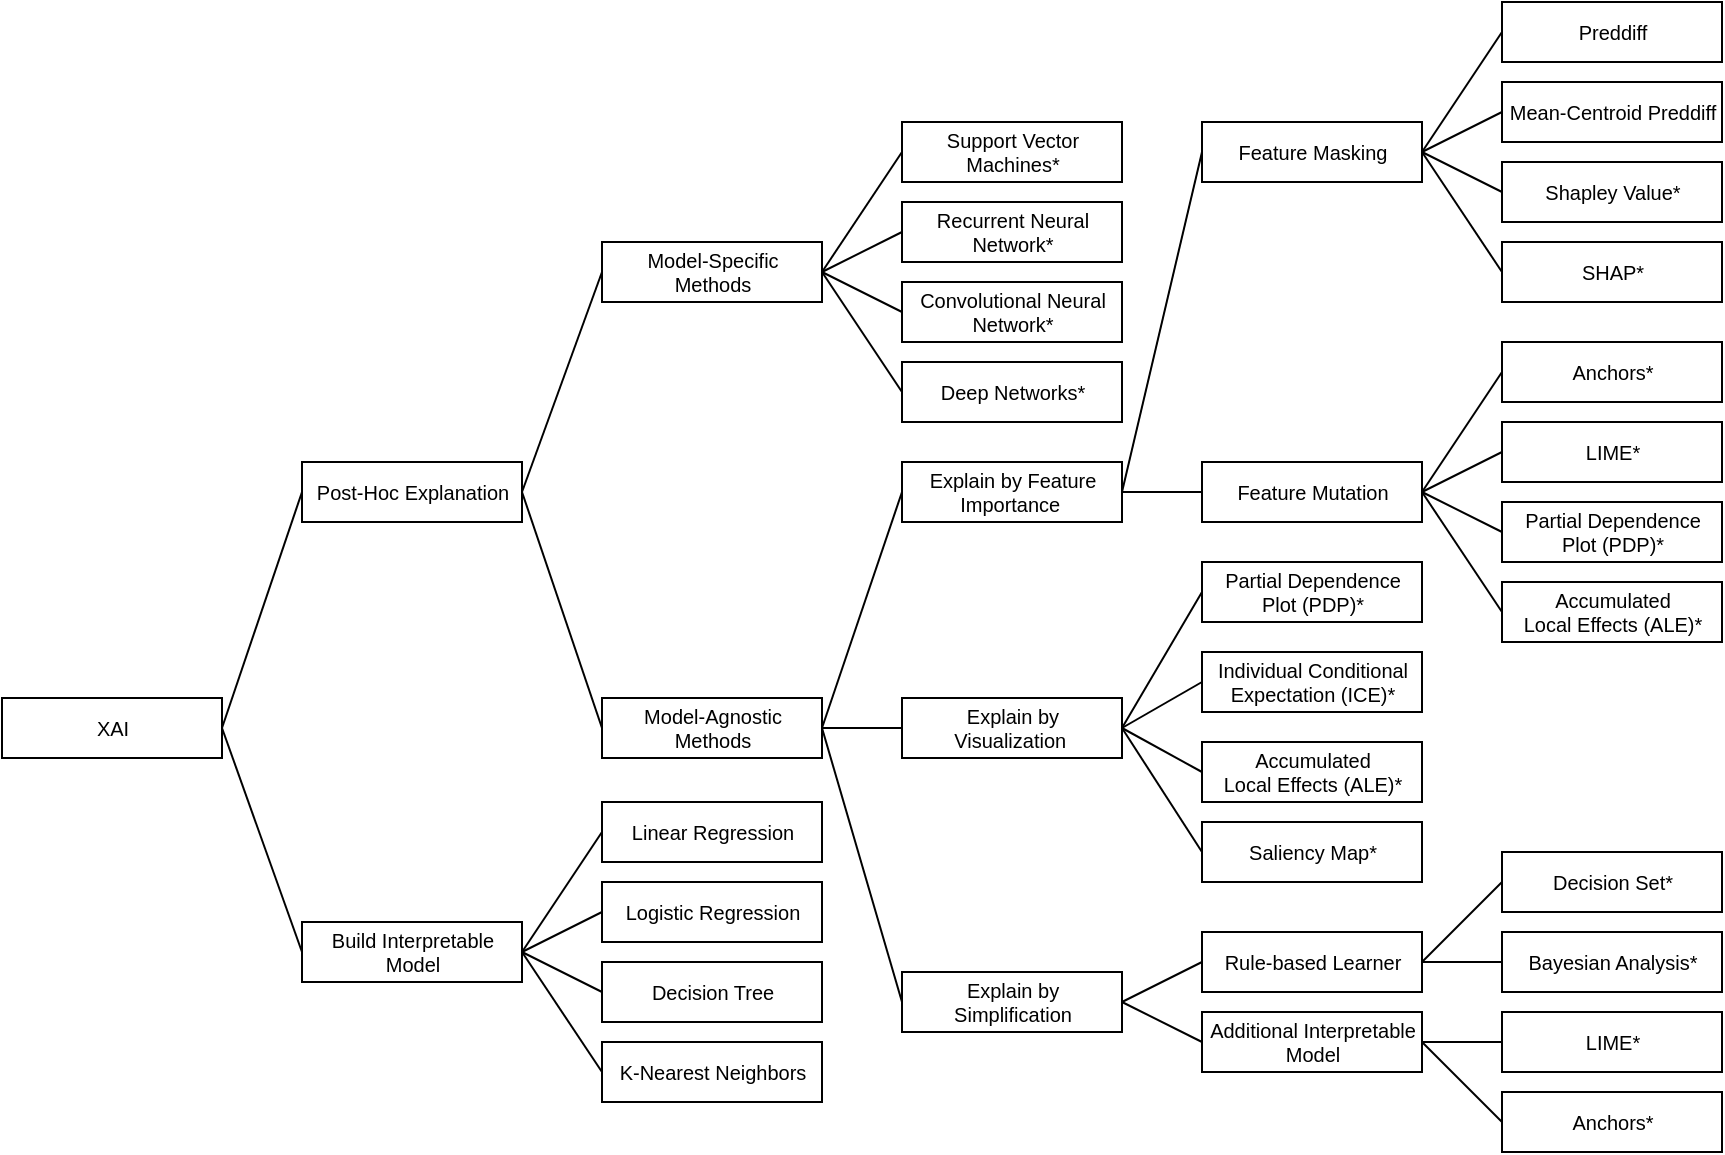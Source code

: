 <mxfile scale="5" border="0">
    <diagram id="yjiO_JQ9d7L8-kVdmlm_" name="Page-1">
        <mxGraphModel dx="1400" dy="1320" grid="1" gridSize="10" guides="1" tooltips="1" connect="1" arrows="1" fold="1" page="1" pageScale="1" pageWidth="827" pageHeight="1169" math="0" shadow="0">
            <root>
                <mxCell id="0"/>
                <mxCell id="1" parent="0"/>
                <mxCell id="2" value="XAI" style="rounded=0;fontSize=10;html=1;" vertex="1" parent="1">
                    <mxGeometry x="50" y="548" width="110" height="30" as="geometry"/>
                </mxCell>
                <mxCell id="3" value="" style="rounded=0;orthogonalLoop=1;jettySize=auto;exitX=1;exitY=0.5;exitDx=0;exitDy=0;entryX=0;entryY=0.5;entryDx=0;entryDy=0;endArrow=none;endFill=0;fontSize=10;html=1;" edge="1" parent="1" source="5" target="10">
                    <mxGeometry relative="1" as="geometry"/>
                </mxCell>
                <mxCell id="4" value="" style="rounded=0;orthogonalLoop=1;jettySize=auto;exitX=1;exitY=0.5;exitDx=0;exitDy=0;entryX=0;entryY=0.5;entryDx=0;entryDy=0;endArrow=none;endFill=0;fontSize=10;html=1;" edge="1" parent="1" source="5" target="15">
                    <mxGeometry relative="1" as="geometry"/>
                </mxCell>
                <mxCell id="5" value="Post-Hoc Explanation" style="rounded=0;fontSize=10;html=1;" vertex="1" parent="1">
                    <mxGeometry x="200" y="430" width="110" height="30" as="geometry"/>
                </mxCell>
                <mxCell id="6" value="" style="rounded=0;orthogonalLoop=1;jettySize=auto;exitX=1;exitY=0.5;exitDx=0;exitDy=0;entryX=0;entryY=0.5;entryDx=0;entryDy=0;endArrow=none;endFill=0;fontSize=10;html=1;" edge="1" parent="1" source="10" target="34">
                    <mxGeometry relative="1" as="geometry"/>
                </mxCell>
                <mxCell id="7" value="" style="rounded=0;orthogonalLoop=1;jettySize=auto;exitX=1;exitY=0.5;exitDx=0;exitDy=0;entryX=0;entryY=0.5;entryDx=0;entryDy=0;endArrow=none;endFill=0;fontSize=10;html=1;" edge="1" parent="1" source="10" target="35">
                    <mxGeometry relative="1" as="geometry"/>
                </mxCell>
                <mxCell id="8" value="" style="rounded=0;orthogonalLoop=1;jettySize=auto;exitX=1;exitY=0.5;exitDx=0;exitDy=0;entryX=0;entryY=0.5;entryDx=0;entryDy=0;endArrow=none;endFill=0;fontSize=10;html=1;" edge="1" parent="1" source="10" target="36">
                    <mxGeometry relative="1" as="geometry"/>
                </mxCell>
                <mxCell id="9" value="" style="rounded=0;orthogonalLoop=1;jettySize=auto;exitX=1;exitY=0.5;exitDx=0;exitDy=0;entryX=0;entryY=0.5;entryDx=0;entryDy=0;endArrow=none;endFill=0;fontSize=10;html=1;" edge="1" parent="1" source="10" target="37">
                    <mxGeometry relative="1" as="geometry"/>
                </mxCell>
                <mxCell id="10" value="Model-Specific &lt;br&gt;Methods" style="rounded=0;fontSize=10;html=1;" vertex="1" parent="1">
                    <mxGeometry x="350" y="320" width="110" height="30" as="geometry"/>
                </mxCell>
                <mxCell id="11" value="Build Interpretable &lt;br&gt;Model" style="rounded=0;fontSize=10;html=1;" vertex="1" parent="1">
                    <mxGeometry x="200" y="660" width="110" height="30" as="geometry"/>
                </mxCell>
                <mxCell id="12" value="" style="rounded=0;orthogonalLoop=1;jettySize=auto;exitX=1;exitY=0.5;exitDx=0;exitDy=0;entryX=0;entryY=0.5;entryDx=0;entryDy=0;endArrow=none;endFill=0;fontSize=10;html=1;" edge="1" parent="1" source="15" target="18">
                    <mxGeometry relative="1" as="geometry"/>
                </mxCell>
                <mxCell id="13" value="" style="rounded=0;orthogonalLoop=1;jettySize=auto;exitX=1;exitY=0.5;exitDx=0;exitDy=0;entryX=0;entryY=0.5;entryDx=0;entryDy=0;endArrow=none;endFill=0;fontSize=10;html=1;" edge="1" parent="1" source="15" target="16">
                    <mxGeometry relative="1" as="geometry"/>
                </mxCell>
                <mxCell id="14" value="" style="rounded=0;orthogonalLoop=1;jettySize=auto;exitX=1;exitY=0.5;exitDx=0;exitDy=0;entryX=0;entryY=0.5;entryDx=0;entryDy=0;endArrow=none;endFill=0;fontSize=10;html=1;" edge="1" parent="1" source="15" target="17">
                    <mxGeometry relative="1" as="geometry"/>
                </mxCell>
                <mxCell id="15" value="Model-Agnostic &lt;br&gt;Methods" style="rounded=0;fontSize=10;html=1;" vertex="1" parent="1">
                    <mxGeometry x="350" y="548" width="110" height="30" as="geometry"/>
                </mxCell>
                <mxCell id="16" value="Explain by &lt;br&gt;Simplification" style="rounded=0;fontSize=10;html=1;" vertex="1" parent="1">
                    <mxGeometry x="500" y="685" width="110" height="30" as="geometry"/>
                </mxCell>
                <mxCell id="17" value="Explain by Feature &lt;br&gt;Importance&amp;nbsp;" style="rounded=0;fontSize=10;html=1;" vertex="1" parent="1">
                    <mxGeometry x="500" y="430" width="110" height="30" as="geometry"/>
                </mxCell>
                <mxCell id="18" value="Explain by &lt;br&gt;Visualization&amp;nbsp;" style="rounded=0;fontSize=10;html=1;" vertex="1" parent="1">
                    <mxGeometry x="500" y="548" width="110" height="30" as="geometry"/>
                </mxCell>
                <mxCell id="19" value="" style="rounded=0;orthogonalLoop=1;jettySize=auto;exitX=1;exitY=0.5;exitDx=0;exitDy=0;entryX=0;entryY=0.5;entryDx=0;entryDy=0;endArrow=none;endFill=0;fontSize=10;html=1;" edge="1" parent="1" source="21" target="41">
                    <mxGeometry relative="1" as="geometry"/>
                </mxCell>
                <mxCell id="20" value="" style="rounded=0;orthogonalLoop=1;jettySize=auto;exitX=1;exitY=0.5;exitDx=0;exitDy=0;entryX=0;entryY=0.5;entryDx=0;entryDy=0;endArrow=none;endFill=0;fontSize=10;html=1;" edge="1" parent="1" source="21" target="43">
                    <mxGeometry relative="1" as="geometry"/>
                </mxCell>
                <mxCell id="21" value="Feature Masking" style="rounded=0;fontSize=10;html=1;" vertex="1" parent="1">
                    <mxGeometry x="650" y="260" width="110" height="30" as="geometry"/>
                </mxCell>
                <mxCell id="22" value="" style="rounded=0;orthogonalLoop=1;jettySize=auto;exitX=1;exitY=0.5;exitDx=0;exitDy=0;entryX=0;entryY=0.5;entryDx=0;entryDy=0;endArrow=none;endFill=0;fontSize=10;html=1;" edge="1" parent="1" source="26" target="68">
                    <mxGeometry relative="1" as="geometry"/>
                </mxCell>
                <mxCell id="23" value="" style="rounded=0;orthogonalLoop=1;jettySize=auto;exitX=1;exitY=0.5;exitDx=0;exitDy=0;entryX=0;entryY=0.5;entryDx=0;entryDy=0;endArrow=none;endFill=0;fontSize=10;html=1;" edge="1" parent="1" source="26" target="69">
                    <mxGeometry relative="1" as="geometry"/>
                </mxCell>
                <mxCell id="24" value="" style="rounded=0;orthogonalLoop=1;jettySize=auto;exitX=1;exitY=0.5;exitDx=0;exitDy=0;entryX=0;entryY=0.5;entryDx=0;entryDy=0;endArrow=none;endFill=0;fontSize=10;html=1;" edge="1" parent="1" source="26" target="67">
                    <mxGeometry relative="1" as="geometry"/>
                </mxCell>
                <mxCell id="25" value="" style="rounded=0;orthogonalLoop=1;jettySize=auto;exitX=1;exitY=0.5;exitDx=0;exitDy=0;entryX=0;entryY=0.5;entryDx=0;entryDy=0;endArrow=none;endFill=0;fontSize=10;html=1;" edge="1" parent="1" source="26" target="66">
                    <mxGeometry relative="1" as="geometry"/>
                </mxCell>
                <mxCell id="26" value="Feature Mutation" style="rounded=0;fontSize=10;html=1;" vertex="1" parent="1">
                    <mxGeometry x="650" y="430" width="110" height="30" as="geometry"/>
                </mxCell>
                <mxCell id="27" value="Accumulated &lt;br&gt;Local Effects (ALE)*" style="rounded=0;fontSize=10;html=1;" vertex="1" parent="1">
                    <mxGeometry x="650" y="570" width="110" height="30" as="geometry"/>
                </mxCell>
                <mxCell id="28" value="Rule-based Learner" style="rounded=0;fontSize=10;html=1;" vertex="1" parent="1">
                    <mxGeometry x="650" y="665" width="110" height="30" as="geometry"/>
                </mxCell>
                <mxCell id="29" value="Partial Dependence &lt;br&gt;Plot (PDP)*" style="rounded=0;fontSize=10;html=1;" vertex="1" parent="1">
                    <mxGeometry x="650" y="480" width="110" height="30" as="geometry"/>
                </mxCell>
                <mxCell id="30" value="Linear Regression" style="rounded=0;fontSize=10;html=1;" vertex="1" parent="1">
                    <mxGeometry x="350" y="600" width="110" height="30" as="geometry"/>
                </mxCell>
                <mxCell id="31" value="Decision Tree" style="rounded=0;fontSize=10;html=1;" vertex="1" parent="1">
                    <mxGeometry x="350" y="680" width="110" height="30" as="geometry"/>
                </mxCell>
                <mxCell id="32" value="Logistic Regression" style="rounded=0;fontSize=10;html=1;" vertex="1" parent="1">
                    <mxGeometry x="350" y="640" width="110" height="30" as="geometry"/>
                </mxCell>
                <mxCell id="33" value="K-Nearest Neighbors" style="rounded=0;fontSize=10;html=1;" vertex="1" parent="1">
                    <mxGeometry x="350" y="720" width="110" height="30" as="geometry"/>
                </mxCell>
                <mxCell id="34" value="Support Vector &lt;br&gt;Machines*" style="rounded=0;fontSize=10;html=1;" vertex="1" parent="1">
                    <mxGeometry x="500" y="260" width="110" height="30" as="geometry"/>
                </mxCell>
                <mxCell id="35" value="Recurrent Neural &lt;br&gt;Network*" style="rounded=0;fontSize=10;html=1;" vertex="1" parent="1">
                    <mxGeometry x="500" y="300" width="110" height="30" as="geometry"/>
                </mxCell>
                <mxCell id="36" value="Convolutional Neural&lt;br&gt;Network*" style="rounded=0;fontSize=10;html=1;" vertex="1" parent="1">
                    <mxGeometry x="500" y="340" width="110" height="30" as="geometry"/>
                </mxCell>
                <mxCell id="37" value="Deep Networks*" style="rounded=0;fontSize=10;html=1;" vertex="1" parent="1">
                    <mxGeometry x="500" y="380" width="110" height="30" as="geometry"/>
                </mxCell>
                <mxCell id="38" value="Individual Conditional &lt;br&gt;Expectation (ICE)*" style="rounded=0;fontSize=10;html=1;" vertex="1" parent="1">
                    <mxGeometry x="650" y="525" width="110" height="30" as="geometry"/>
                </mxCell>
                <mxCell id="39" value="Decision Set*" style="rounded=0;fontSize=10;html=1;" vertex="1" parent="1">
                    <mxGeometry x="800" y="625" width="110" height="30" as="geometry"/>
                </mxCell>
                <mxCell id="40" value="Bayesian Analysis*" style="rounded=0;fontSize=10;html=1;" vertex="1" parent="1">
                    <mxGeometry x="800" y="665" width="110" height="30" as="geometry"/>
                </mxCell>
                <mxCell id="41" value="Shapley Value*" style="rounded=0;fontSize=10;html=1;" vertex="1" parent="1">
                    <mxGeometry x="800" y="280" width="110" height="30" as="geometry"/>
                </mxCell>
                <mxCell id="42" value="Saliency Map*" style="rounded=0;fontSize=10;html=1;" vertex="1" parent="1">
                    <mxGeometry x="650" y="610" width="110" height="30" as="geometry"/>
                </mxCell>
                <mxCell id="43" value="SHAP*" style="rounded=0;fontSize=10;html=1;" vertex="1" parent="1">
                    <mxGeometry x="800" y="320" width="110" height="30" as="geometry"/>
                </mxCell>
                <mxCell id="44" value="Additional Interpretable &lt;br&gt;Model" style="rounded=0;fontSize=10;html=1;" vertex="1" parent="1">
                    <mxGeometry x="650" y="705" width="110" height="30" as="geometry"/>
                </mxCell>
                <mxCell id="45" value="LIME*" style="rounded=0;fontSize=10;html=1;" vertex="1" parent="1">
                    <mxGeometry x="800" y="705" width="110" height="30" as="geometry"/>
                </mxCell>
                <mxCell id="46" value="Anchors*" style="rounded=0;fontSize=10;html=1;" vertex="1" parent="1">
                    <mxGeometry x="800" y="745" width="110" height="30" as="geometry"/>
                </mxCell>
                <mxCell id="47" value="" style="endArrow=none;fontFamily=Helvetica;fontSize=10;fontColor=default;entryX=0;entryY=0.5;entryDx=0;entryDy=0;exitX=1;exitY=0.5;exitDx=0;exitDy=0;rounded=0;html=1;" edge="1" parent="1" source="2" target="5">
                    <mxGeometry width="50" height="50" relative="1" as="geometry">
                        <mxPoint x="130" y="460" as="sourcePoint"/>
                        <mxPoint x="180" y="410" as="targetPoint"/>
                    </mxGeometry>
                </mxCell>
                <mxCell id="48" value="" style="endArrow=none;fontFamily=Helvetica;fontSize=10;fontColor=default;exitX=1;exitY=0.5;exitDx=0;exitDy=0;entryX=0;entryY=0.5;entryDx=0;entryDy=0;rounded=0;html=1;" edge="1" parent="1" source="2" target="11">
                    <mxGeometry width="50" height="50" relative="1" as="geometry">
                        <mxPoint x="150" y="650" as="sourcePoint"/>
                        <mxPoint x="200" y="600" as="targetPoint"/>
                    </mxGeometry>
                </mxCell>
                <mxCell id="49" value="" style="endArrow=none;fontFamily=Helvetica;fontSize=10;fontColor=default;entryX=0;entryY=0.5;entryDx=0;entryDy=0;exitX=1;exitY=0.5;exitDx=0;exitDy=0;rounded=0;html=1;" edge="1" parent="1" source="11" target="30">
                    <mxGeometry width="50" height="50" relative="1" as="geometry">
                        <mxPoint x="270" y="660" as="sourcePoint"/>
                        <mxPoint x="320" y="610" as="targetPoint"/>
                    </mxGeometry>
                </mxCell>
                <mxCell id="50" value="" style="endArrow=none;fontFamily=Helvetica;fontSize=10;fontColor=default;entryX=0;entryY=0.5;entryDx=0;entryDy=0;exitX=1;exitY=0.5;exitDx=0;exitDy=0;rounded=0;html=1;" edge="1" parent="1" source="11" target="32">
                    <mxGeometry width="50" height="50" relative="1" as="geometry">
                        <mxPoint x="260" y="790" as="sourcePoint"/>
                        <mxPoint x="310" y="740" as="targetPoint"/>
                    </mxGeometry>
                </mxCell>
                <mxCell id="51" value="" style="endArrow=none;fontFamily=Helvetica;fontSize=10;fontColor=default;entryX=0;entryY=0.5;entryDx=0;entryDy=0;exitX=1;exitY=0.5;exitDx=0;exitDy=0;rounded=0;html=1;" edge="1" parent="1" source="11" target="31">
                    <mxGeometry width="50" height="50" relative="1" as="geometry">
                        <mxPoint x="270" y="790" as="sourcePoint"/>
                        <mxPoint x="320" y="740" as="targetPoint"/>
                    </mxGeometry>
                </mxCell>
                <mxCell id="52" value="" style="endArrow=none;fontFamily=Helvetica;fontSize=10;fontColor=default;entryX=0;entryY=0.5;entryDx=0;entryDy=0;exitX=1;exitY=0.5;exitDx=0;exitDy=0;rounded=0;html=1;" edge="1" parent="1" source="11" target="33">
                    <mxGeometry width="50" height="50" relative="1" as="geometry">
                        <mxPoint x="200" y="810" as="sourcePoint"/>
                        <mxPoint x="250" y="760" as="targetPoint"/>
                    </mxGeometry>
                </mxCell>
                <mxCell id="53" value="" style="endArrow=none;fontFamily=Helvetica;fontSize=10;fontColor=default;entryX=0;entryY=0.5;entryDx=0;entryDy=0;exitX=1;exitY=0.5;exitDx=0;exitDy=0;rounded=0;html=1;" edge="1" parent="1" source="18" target="29">
                    <mxGeometry width="50" height="50" relative="1" as="geometry">
                        <mxPoint x="600" y="665" as="sourcePoint"/>
                        <mxPoint x="650" y="615" as="targetPoint"/>
                    </mxGeometry>
                </mxCell>
                <mxCell id="54" value="" style="endArrow=none;fontFamily=Helvetica;fontSize=10;fontColor=default;entryX=0;entryY=0.5;entryDx=0;entryDy=0;exitX=1;exitY=0.5;exitDx=0;exitDy=0;rounded=0;html=1;" edge="1" parent="1" source="18" target="38">
                    <mxGeometry width="50" height="50" relative="1" as="geometry">
                        <mxPoint x="580" y="755" as="sourcePoint"/>
                        <mxPoint x="630" y="705" as="targetPoint"/>
                    </mxGeometry>
                </mxCell>
                <mxCell id="55" value="" style="endArrow=none;fontFamily=Helvetica;fontSize=10;fontColor=default;entryX=0;entryY=0.5;entryDx=0;entryDy=0;exitX=1;exitY=0.5;exitDx=0;exitDy=0;rounded=0;html=1;" edge="1" parent="1" source="18" target="27">
                    <mxGeometry width="50" height="50" relative="1" as="geometry">
                        <mxPoint x="540" y="745" as="sourcePoint"/>
                        <mxPoint x="590" y="695" as="targetPoint"/>
                    </mxGeometry>
                </mxCell>
                <mxCell id="56" value="" style="endArrow=none;fontFamily=Helvetica;fontSize=10;fontColor=default;entryX=0;entryY=0.5;entryDx=0;entryDy=0;exitX=1;exitY=0.5;exitDx=0;exitDy=0;rounded=0;html=1;" edge="1" parent="1" source="18" target="42">
                    <mxGeometry width="50" height="50" relative="1" as="geometry">
                        <mxPoint x="570" y="755" as="sourcePoint"/>
                        <mxPoint x="620" y="705" as="targetPoint"/>
                    </mxGeometry>
                </mxCell>
                <mxCell id="57" value="" style="endArrow=none;fontFamily=Helvetica;fontSize=10;fontColor=default;entryX=0;entryY=0.5;entryDx=0;entryDy=0;exitX=1;exitY=0.5;exitDx=0;exitDy=0;rounded=0;html=1;" edge="1" parent="1" source="16" target="28">
                    <mxGeometry width="50" height="50" relative="1" as="geometry">
                        <mxPoint x="570" y="795" as="sourcePoint"/>
                        <mxPoint x="620" y="745" as="targetPoint"/>
                    </mxGeometry>
                </mxCell>
                <mxCell id="58" value="" style="endArrow=none;fontFamily=Helvetica;fontSize=10;fontColor=default;entryX=0;entryY=0.5;entryDx=0;entryDy=0;exitX=1;exitY=0.5;exitDx=0;exitDy=0;rounded=0;html=1;" edge="1" parent="1" source="28" target="39">
                    <mxGeometry width="50" height="50" relative="1" as="geometry">
                        <mxPoint x="550" y="795" as="sourcePoint"/>
                        <mxPoint x="600" y="745" as="targetPoint"/>
                    </mxGeometry>
                </mxCell>
                <mxCell id="59" value="" style="endArrow=none;fontFamily=Helvetica;fontSize=10;fontColor=default;entryX=0;entryY=0.5;entryDx=0;entryDy=0;exitX=1;exitY=0.5;exitDx=0;exitDy=0;rounded=0;html=1;" edge="1" parent="1" source="28" target="40">
                    <mxGeometry width="50" height="50" relative="1" as="geometry">
                        <mxPoint x="570" y="795" as="sourcePoint"/>
                        <mxPoint x="620" y="745" as="targetPoint"/>
                    </mxGeometry>
                </mxCell>
                <mxCell id="60" value="" style="endArrow=none;fontFamily=Helvetica;fontSize=10;fontColor=default;entryX=0;entryY=0.5;entryDx=0;entryDy=0;exitX=1;exitY=0.5;exitDx=0;exitDy=0;rounded=0;html=1;" edge="1" parent="1" source="16" target="44">
                    <mxGeometry width="50" height="50" relative="1" as="geometry">
                        <mxPoint x="550" y="785" as="sourcePoint"/>
                        <mxPoint x="600" y="735" as="targetPoint"/>
                    </mxGeometry>
                </mxCell>
                <mxCell id="61" value="" style="endArrow=none;fontFamily=Helvetica;fontSize=10;fontColor=default;entryX=0;entryY=0.5;entryDx=0;entryDy=0;exitX=1;exitY=0.5;exitDx=0;exitDy=0;rounded=0;html=1;" edge="1" parent="1" source="44" target="45">
                    <mxGeometry width="50" height="50" relative="1" as="geometry">
                        <mxPoint x="640" y="825" as="sourcePoint"/>
                        <mxPoint x="690" y="775" as="targetPoint"/>
                    </mxGeometry>
                </mxCell>
                <mxCell id="62" value="" style="endArrow=none;fontFamily=Helvetica;fontSize=10;fontColor=default;entryX=0;entryY=0.5;entryDx=0;entryDy=0;exitX=1;exitY=0.5;exitDx=0;exitDy=0;rounded=0;html=1;" edge="1" parent="1" source="44" target="46">
                    <mxGeometry width="50" height="50" relative="1" as="geometry">
                        <mxPoint x="580" y="805" as="sourcePoint"/>
                        <mxPoint x="630" y="755" as="targetPoint"/>
                    </mxGeometry>
                </mxCell>
                <mxCell id="63" value="" style="endArrow=none;fontFamily=Helvetica;fontSize=10;fontColor=default;entryX=0;entryY=0.5;entryDx=0;entryDy=0;exitX=1;exitY=0.5;exitDx=0;exitDy=0;rounded=0;html=1;" edge="1" parent="1" source="17" target="21">
                    <mxGeometry width="50" height="50" relative="1" as="geometry">
                        <mxPoint x="560" y="440" as="sourcePoint"/>
                        <mxPoint x="610" y="390" as="targetPoint"/>
                    </mxGeometry>
                </mxCell>
                <mxCell id="64" value="" style="endArrow=none;fontFamily=Helvetica;fontSize=10;fontColor=default;entryX=0;entryY=0.5;entryDx=0;entryDy=0;exitX=1;exitY=0.5;exitDx=0;exitDy=0;rounded=0;html=1;" edge="1" parent="1" source="17" target="26">
                    <mxGeometry width="50" height="50" relative="1" as="geometry">
                        <mxPoint x="560" y="480" as="sourcePoint"/>
                        <mxPoint x="610" y="430" as="targetPoint"/>
                    </mxGeometry>
                </mxCell>
                <mxCell id="65" value="" style="group" vertex="1" connectable="0" parent="1">
                    <mxGeometry x="800" y="370" width="110" height="150" as="geometry"/>
                </mxCell>
                <mxCell id="66" value="Accumulated &lt;br&gt;Local Effects (ALE)*" style="rounded=0;fontSize=10;html=1;" vertex="1" parent="65">
                    <mxGeometry y="120" width="110" height="30" as="geometry"/>
                </mxCell>
                <mxCell id="67" value="Partial Dependence &lt;br&gt;Plot (PDP)*" style="rounded=0;fontSize=10;html=1;" vertex="1" parent="65">
                    <mxGeometry y="80" width="110" height="30" as="geometry"/>
                </mxCell>
                <mxCell id="68" value="Anchors*" style="rounded=0;fontSize=10;html=1;" vertex="1" parent="65">
                    <mxGeometry width="110" height="30" as="geometry"/>
                </mxCell>
                <mxCell id="69" value="LIME*" style="rounded=0;fontSize=10;html=1;" vertex="1" parent="65">
                    <mxGeometry y="40" width="110" height="30" as="geometry"/>
                </mxCell>
                <mxCell id="70" value="Preddiff" style="rounded=0;fontSize=10;html=1;" vertex="1" parent="1">
                    <mxGeometry x="800" y="200" width="110" height="30" as="geometry"/>
                </mxCell>
                <mxCell id="71" value="Mean-Centroid Preddiff" style="rounded=0;fontSize=10;html=1;" vertex="1" parent="1">
                    <mxGeometry x="800" y="240" width="110" height="30" as="geometry"/>
                </mxCell>
                <mxCell id="72" value="" style="endArrow=none;html=1;entryX=0;entryY=0.5;entryDx=0;entryDy=0;exitX=1;exitY=0.5;exitDx=0;exitDy=0;" edge="1" parent="1" source="21" target="70">
                    <mxGeometry width="50" height="50" relative="1" as="geometry">
                        <mxPoint x="700" y="270" as="sourcePoint"/>
                        <mxPoint x="750" y="220" as="targetPoint"/>
                    </mxGeometry>
                </mxCell>
                <mxCell id="73" value="" style="endArrow=none;html=1;entryX=0;entryY=0.5;entryDx=0;entryDy=0;exitX=1;exitY=0.5;exitDx=0;exitDy=0;" edge="1" parent="1" source="21" target="71">
                    <mxGeometry width="50" height="50" relative="1" as="geometry">
                        <mxPoint x="680" y="390" as="sourcePoint"/>
                        <mxPoint x="730" y="340" as="targetPoint"/>
                    </mxGeometry>
                </mxCell>
            </root>
        </mxGraphModel>
    </diagram>
</mxfile>